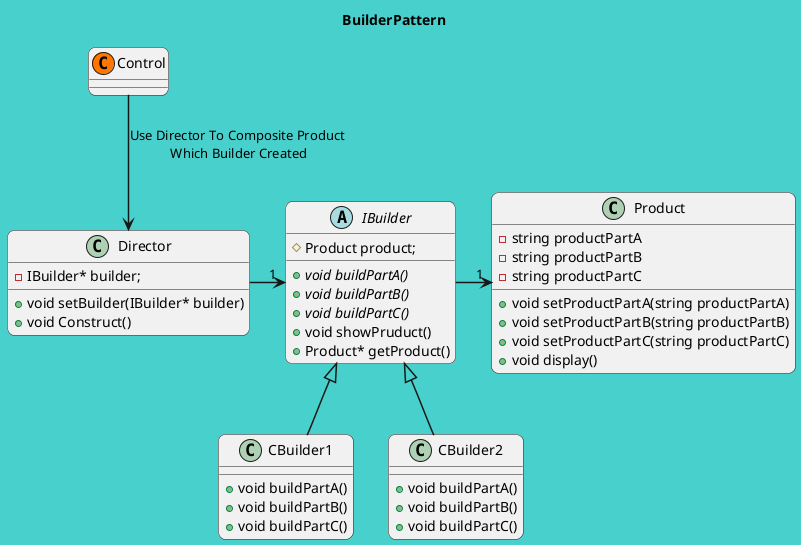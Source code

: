 @startuml
title BuilderPattern
skinparam backgroundColor MediumTurquoise
skinparam roundcorner 15
skinparam sequenceArrowThickness 1.5
'skinparam handwritten true

class Product
{
	+ void setProductPartA(string productPartA)
	+ void setProductPartB(string productPartB)
	+ void setProductPartC(string productPartC)
	+ void display()
	- string productPartA
	- string productPartB
	- string productPartC
}

abstract class IBuilder{
	+ {abstract} void buildPartA()
	+ {abstract} void buildPartB()
	+ {abstract} void buildPartC()
	+ void showPruduct()
	+ Product* getProduct()
	# Product product;
}
class CBuilder1
{
	+ void buildPartA()
	+ void buildPartB()
	+ void buildPartC()
}
class CBuilder2
{
	+ void buildPartA()
	+ void buildPartB()
	+ void buildPartC()
}
class Director
{
	+ void setBuilder(IBuilder* builder)
	+ void Construct()
    - IBuilder* builder;
}

Director -> "1" IBuilder
IBuilder -> "1" Product
IBuilder <|-- CBuilder1
IBuilder <|-- CBuilder2

class Control << (C,#FF7700) >>
Control --> Director : Use Director To Composite Product \nWhich Builder Created

@enduml